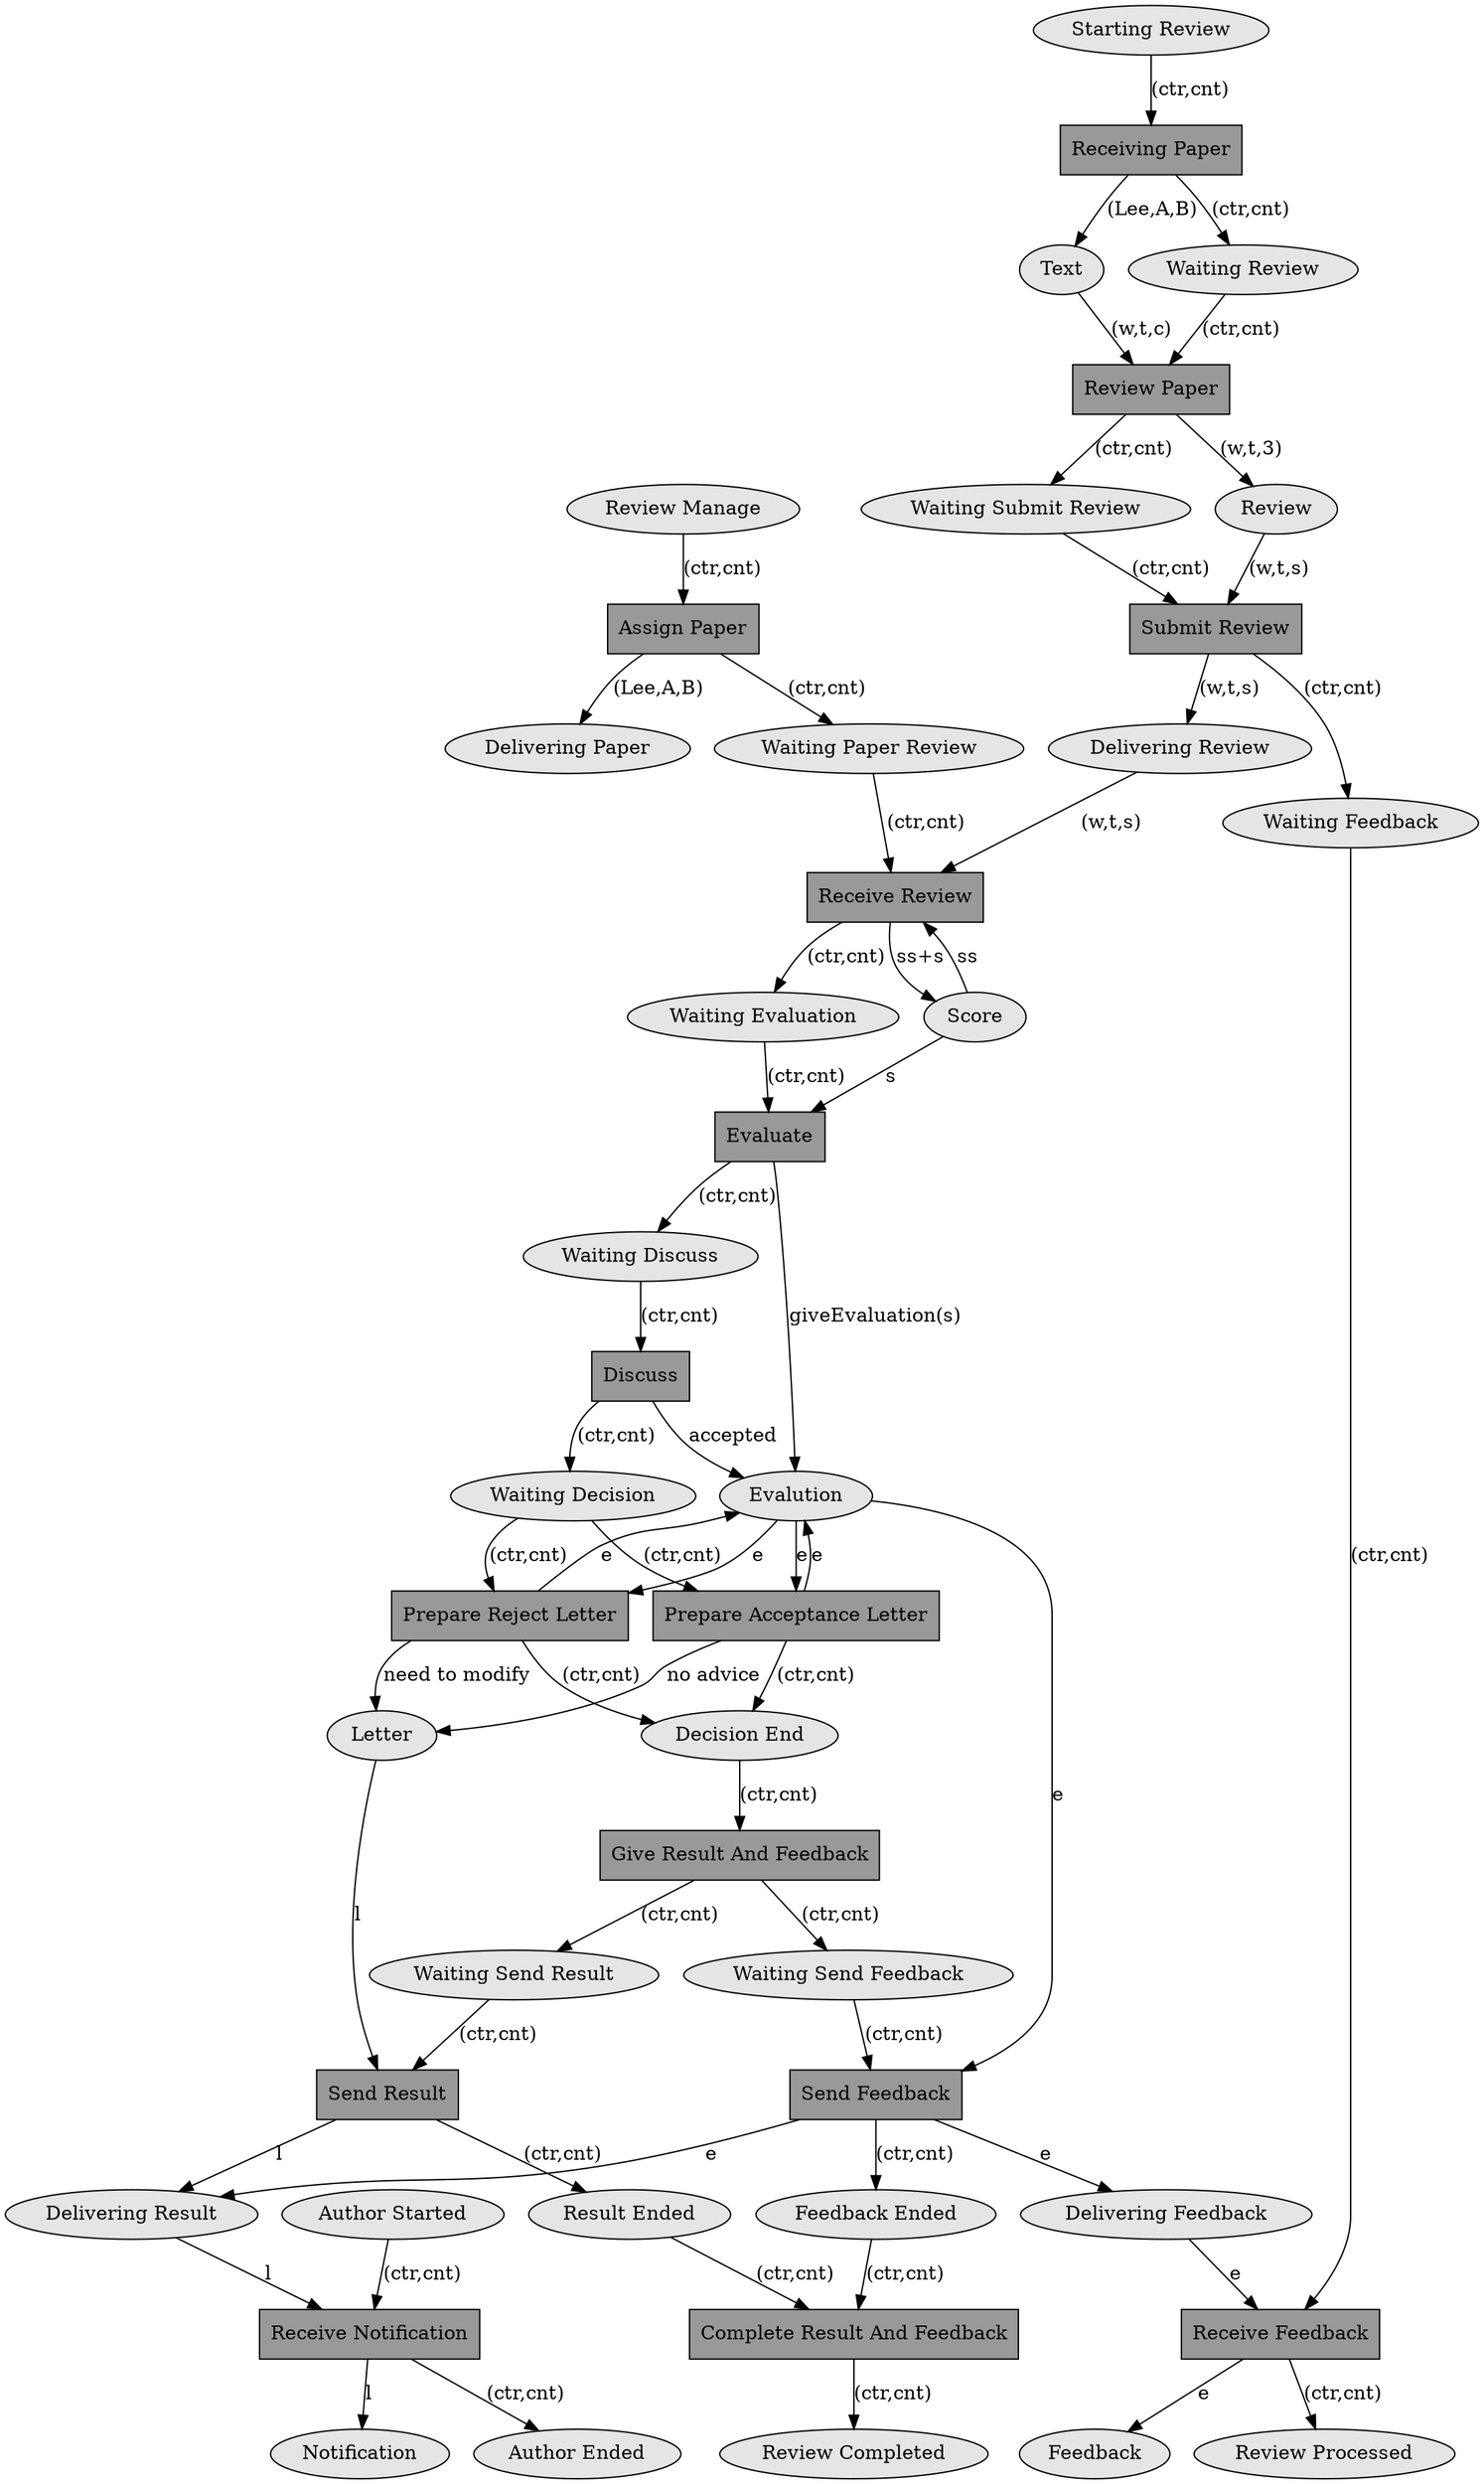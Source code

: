 digraph {
	/* places */
	node [style=filled fillcolor=gray90 shape=ellipse]
	ID6926609030 [label="Waiting Paper Review"]
	ID6927416065 [label="Waiting Evaluation"]
	ID6925285365 [label="Starting Review"]
	ID6925171158 [label="Delivering Paper"]
	ID6925366859 [label="Text"]
	ID6926521275 [label="Delivering Review"]
	ID6934375238 [label="Waiting Feedback"]
	ID6934605795 [label="Delivering Feedback"]
	ID6926011049 [label="Review"]
	ID6930886326 [label="Letter"]
	ID6932067509 [label="Decision End"]
	ID6924928935 [label="Review Manage"]
	ID6933913265 [label="Delivering Result"]
	ID6934883521 [label="Review Processed"]
	ID0034479902 [label="Waiting Discuss"]
	ID0735557006 [label="Feedback"]
	ID6932595601 [label="Feedback Ended"]
	ID6932165648 [label="Waiting Send Feedback"]
	ID6932163987 [label="Waiting Send Result"]
	ID6926806704 [label="Score"]
	ID6925855543 [label="Waiting Review"]
	ID6927578984 [label="Evalution"]
	ID6934091732 [label="Author Started"]
	ID6934075027 [label="Author Ended"]
	ID6926307835 [label="Waiting Submit Review"]
	ID0735574115 [label="Notification"]
	ID6927661061 [label="Waiting Decision"]
	ID6932563745 [label="Result Ended"]
	ID6932986567 [label="Review Completed"]

	/* transitions */
	node [shape=box style=filled fillcolor=grey60]
	ID6930163071[label="Prepare Reject Letter"]
	ID6932436343[label="Send Feedback"]
	ID6924987020[label="Assign Paper"]
	ID6932135653[label="Give Result And Feedback"]
	ID6934000661[label="Receive Notification"]
	ID6926362944[label="Submit Review"]
	ID6925951447[label="Review Paper"]
	ID6934708372[label="Receive Feedback"]
	ID0034503337[label="Discuss"]
	ID6926581828[label="Receive Review"]
	ID6927437236[label="Evaluate"]
	ID6932975704[label="Complete Result And Feedback"]
	ID6932400195[label="Send Result"]
	ID6925253556[label="Receiving Paper"]
	ID6929758984[label="Prepare Acceptance Letter"]

	/* arcs */
	ID6932975704->ID6932986567 [label="(ctr,cnt)"]
	ID6934000661->ID6934075027 [label="(ctr,cnt)"]
	ID6925366859->ID6925951447 [label="(w,t,c)"]
	ID6932400195->ID6933913265 [label="l"]
	ID0034503337->ID6927661061 [label="(ctr,cnt)"]
	ID6926609030->ID6926581828 [label="(ctr,cnt)"]
	ID6925253556->ID6925855543 [label="(ctr,cnt)"]
	ID0034503337->ID6927578984 [label="accepted"]
	ID6925253556->ID6925366859 [label="(Lee,A,B)"]
	ID6926307835->ID6926362944 [label="(ctr,cnt)"]
	ID6934375238->ID6934708372 [label="(ctr,cnt)"]
	ID6932400195->ID6932563745 [label="(ctr,cnt)"]
	ID6932165648->ID6932436343 [label="(ctr,cnt)"]
	ID6925951447->ID6926011049 [label="(w,t,3)"]
	ID6929758984->ID6930886326 [label="no advice"]
	ID6932436343->ID6932595601 [label="(ctr,cnt)"]
	ID6934000661->ID0735574115 [label="l"]
	ID6927578984->ID6929758984 [label="e"]
	ID6929758984->ID6927578984 [label="e"]
	ID6924928935->ID6924987020 [label="(ctr,cnt)"]
	ID6934708372->ID6934883521 [label="(ctr,cnt)"]
	ID6929758984->ID6932067509 [label="(ctr,cnt)"]
	ID6930163071->ID6930886326 [label="need to modify"]
	ID6925855543->ID6925951447 [label="(ctr,cnt)"]
	ID6932135653->ID6932165648 [label="(ctr,cnt)"]
	ID6932135653->ID6932163987 [label="(ctr,cnt)"]
	ID0034479902->ID0034503337 [label="(ctr,cnt)"]
	ID6934091732->ID6934000661 [label="(ctr,cnt)"]
	ID6932067509->ID6932135653 [label="(ctr,cnt)"]
	ID6927416065->ID6927437236 [label="(ctr,cnt)"]
	ID6927661061->ID6929758984 [label="(ctr,cnt)"]
	ID6927578984->ID6930163071 [label="e"]
	ID6930163071->ID6927578984 [label="e"]
	ID6926521275->ID6926581828 [label="(w,t,s)"]
	ID6926581828->ID6926806704 [label="ss+s"]
	ID6926806704->ID6927437236 [label="s"]
	ID6932595601->ID6932975704 [label="(ctr,cnt)"]
	ID6934708372->ID0735557006 [label="e"]
	ID6924987020->ID6925171158 [label="(Lee,A,B)"]
	ID6925951447->ID6926307835 [label="(ctr,cnt)"]
	ID6924987020->ID6926609030 [label="(ctr,cnt)"]
	ID6930163071->ID6932067509 [label="(ctr,cnt)"]
	ID6930886326->ID6932400195 [label="l"]
	ID6926011049->ID6926362944 [label="(w,t,s)"]
	ID6933913265->ID6934000661 [label="l"]
	ID6932436343->ID6934605795 [label="e"]
	ID6932163987->ID6932400195 [label="(ctr,cnt)"]
	ID6927437236->ID0034479902 [label="(ctr,cnt)"]
	ID6926362944->ID6926521275 [label="(w,t,s)"]
	ID6932563745->ID6932975704 [label="(ctr,cnt)"]
	ID6926581828->ID6927416065 [label="(ctr,cnt)"]
	ID6925285365->ID6925253556 [label="(ctr,cnt)"]
	ID6926362944->ID6934375238 [label="(ctr,cnt)"]
	ID6927437236->ID6927578984 [label="giveEvaluation(s)"]
	ID6934605795->ID6934708372 [label="e"]
	ID6927661061->ID6930163071 [label="(ctr,cnt)"]
	ID6926806704->ID6926581828 [label="ss"]
	ID6932436343->ID6933913265 [label="e"]
	ID6927578984->ID6932436343 [label="e"]
}